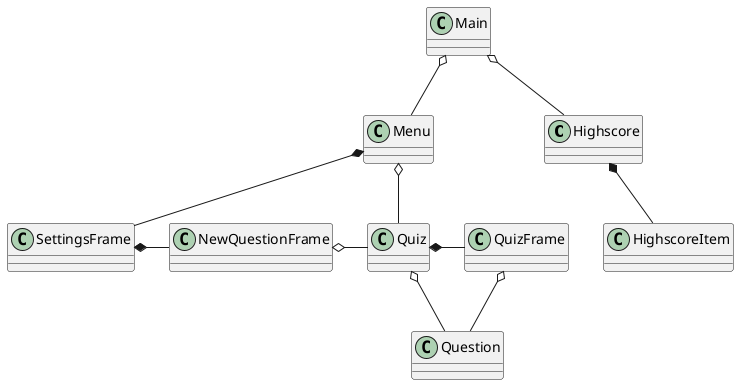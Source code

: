 @startuml
'https://plantuml.com/class-diagram
Highscore *-- HighscoreItem
Quiz *- QuizFrame
Quiz o-- Question
QuizFrame o-- Question
Main o-- Menu
Menu *-- SettingsFrame
SettingsFrame *- NewQuestionFrame
Menu o- Quiz
Main o-- Highscore
NewQuestionFrame o- Quiz

class Main {}
class Menu {}
class Question {}
class Highscore {}
class HighscoreItem {
}
class NewQuestionFrame {}
class Quiz {}
class QuizFrame {}
class SettingsFrame {}
@enduml